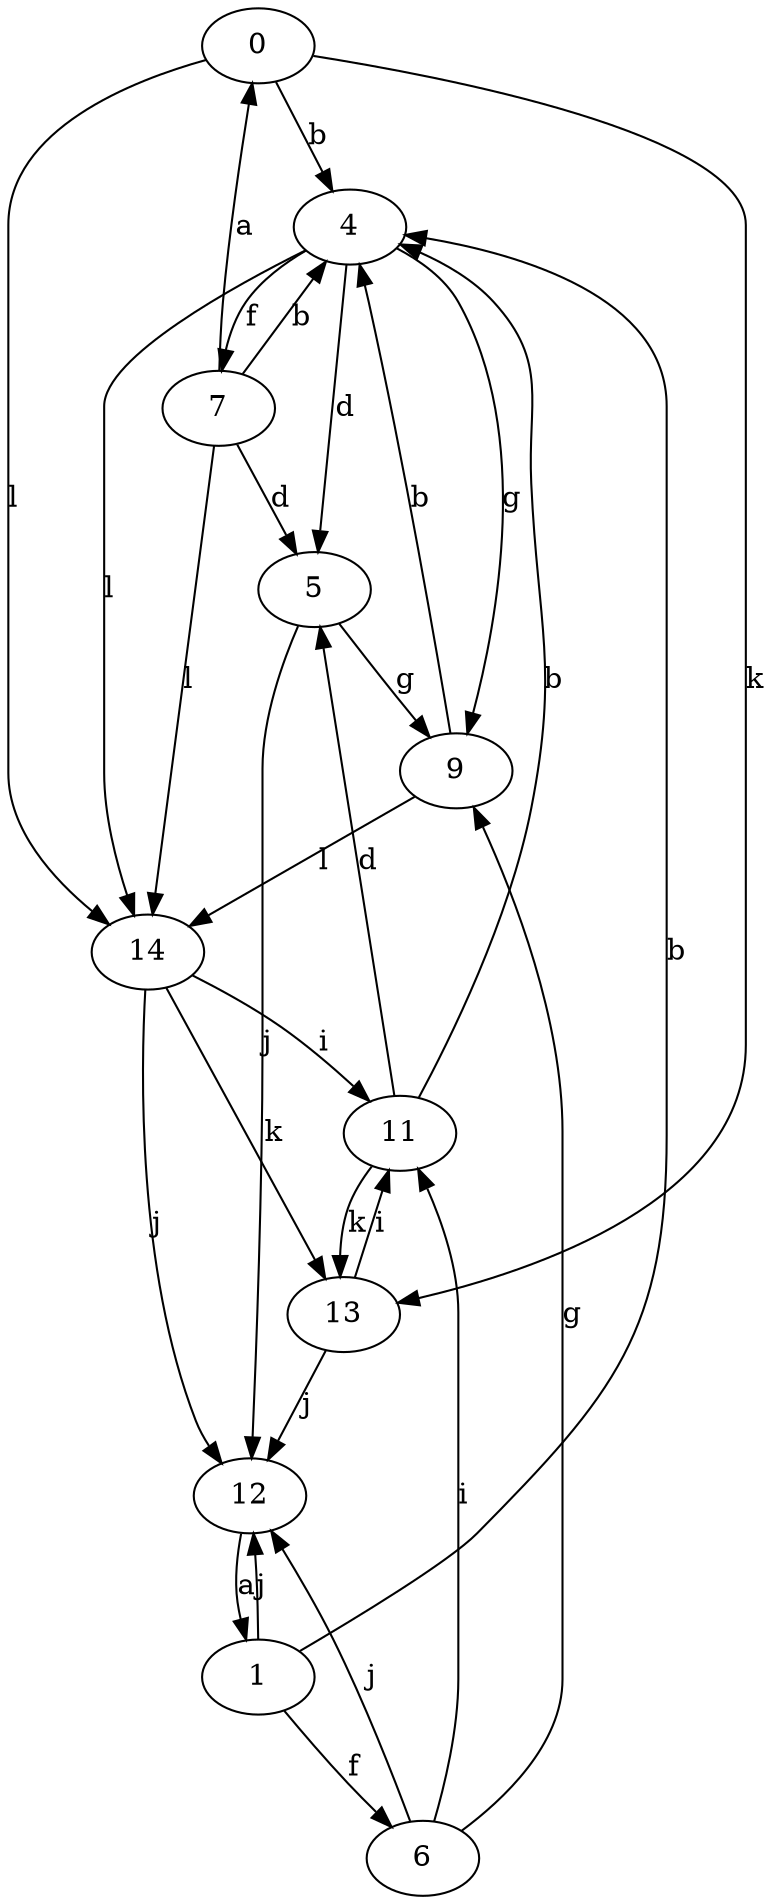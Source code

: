 strict digraph  {
0;
1;
4;
5;
6;
7;
9;
11;
12;
13;
14;
0 -> 4  [label=b];
0 -> 13  [label=k];
0 -> 14  [label=l];
1 -> 4  [label=b];
1 -> 6  [label=f];
1 -> 12  [label=j];
4 -> 5  [label=d];
4 -> 7  [label=f];
4 -> 9  [label=g];
4 -> 14  [label=l];
5 -> 9  [label=g];
5 -> 12  [label=j];
6 -> 9  [label=g];
6 -> 11  [label=i];
6 -> 12  [label=j];
7 -> 0  [label=a];
7 -> 4  [label=b];
7 -> 5  [label=d];
7 -> 14  [label=l];
9 -> 4  [label=b];
9 -> 14  [label=l];
11 -> 4  [label=b];
11 -> 5  [label=d];
11 -> 13  [label=k];
12 -> 1  [label=a];
13 -> 11  [label=i];
13 -> 12  [label=j];
14 -> 11  [label=i];
14 -> 12  [label=j];
14 -> 13  [label=k];
}

